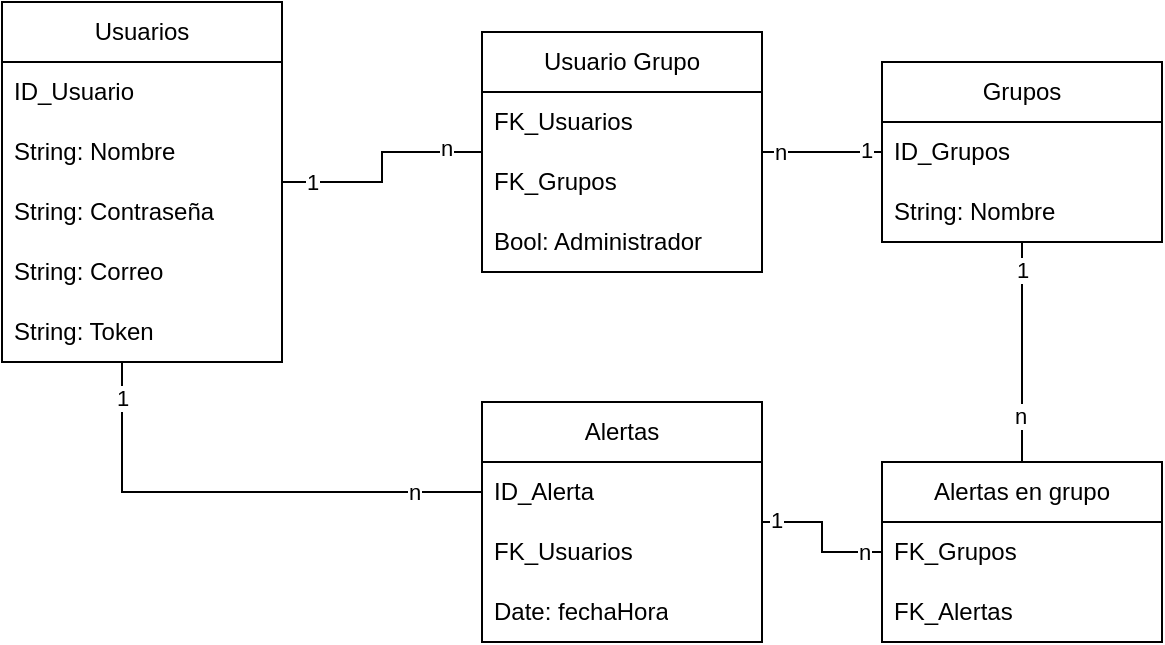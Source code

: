 <mxfile version="21.0.6" type="google"><diagram name="Página-1" id="Y25lQw8NHRn0REXqnHdd"><mxGraphModel grid="1" page="1" gridSize="10" guides="1" tooltips="1" connect="1" arrows="1" fold="1" pageScale="1" pageWidth="827" pageHeight="1169" math="0" shadow="0"><root><mxCell id="0"/><mxCell id="1" parent="0"/><mxCell id="MRik3AuZKn6o_0o_z3u3-26" style="edgeStyle=orthogonalEdgeStyle;rounded=0;orthogonalLoop=1;jettySize=auto;html=1;endArrow=none;endFill=0;" edge="1" parent="1" source="MRik3AuZKn6o_0o_z3u3-1" target="MRik3AuZKn6o_0o_z3u3-5"><mxGeometry relative="1" as="geometry"/></mxCell><mxCell id="MRik3AuZKn6o_0o_z3u3-36" value="1" style="edgeLabel;html=1;align=center;verticalAlign=middle;resizable=0;points=[];" connectable="0" vertex="1" parent="MRik3AuZKn6o_0o_z3u3-26"><mxGeometry x="-0.74" relative="1" as="geometry"><mxPoint as="offset"/></mxGeometry></mxCell><mxCell id="MRik3AuZKn6o_0o_z3u3-37" value="n" style="edgeLabel;html=1;align=center;verticalAlign=middle;resizable=0;points=[];" connectable="0" vertex="1" parent="MRik3AuZKn6o_0o_z3u3-26"><mxGeometry x="0.675" y="2" relative="1" as="geometry"><mxPoint as="offset"/></mxGeometry></mxCell><mxCell id="MRik3AuZKn6o_0o_z3u3-1" value="Usuarios" style="swimlane;fontStyle=0;childLayout=stackLayout;horizontal=1;startSize=30;horizontalStack=0;resizeParent=1;resizeParentMax=0;resizeLast=0;collapsible=1;marginBottom=0;whiteSpace=wrap;html=1;" vertex="1" parent="1"><mxGeometry x="40" y="80" width="140" height="180" as="geometry"/></mxCell><mxCell id="MRik3AuZKn6o_0o_z3u3-29" value="ID_Usuario" style="text;strokeColor=none;fillColor=none;align=left;verticalAlign=middle;spacingLeft=4;spacingRight=4;overflow=hidden;points=[[0,0.5],[1,0.5]];portConstraint=eastwest;rotatable=0;whiteSpace=wrap;html=1;" vertex="1" parent="MRik3AuZKn6o_0o_z3u3-1"><mxGeometry y="30" width="140" height="30" as="geometry"/></mxCell><mxCell id="MRik3AuZKn6o_0o_z3u3-2" value="String: Nombre" style="text;strokeColor=none;fillColor=none;align=left;verticalAlign=middle;spacingLeft=4;spacingRight=4;overflow=hidden;points=[[0,0.5],[1,0.5]];portConstraint=eastwest;rotatable=0;whiteSpace=wrap;html=1;" vertex="1" parent="MRik3AuZKn6o_0o_z3u3-1"><mxGeometry y="60" width="140" height="30" as="geometry"/></mxCell><mxCell id="MRik3AuZKn6o_0o_z3u3-3" value="String: Contraseña" style="text;strokeColor=none;fillColor=none;align=left;verticalAlign=middle;spacingLeft=4;spacingRight=4;overflow=hidden;points=[[0,0.5],[1,0.5]];portConstraint=eastwest;rotatable=0;whiteSpace=wrap;html=1;" vertex="1" parent="MRik3AuZKn6o_0o_z3u3-1"><mxGeometry y="90" width="140" height="30" as="geometry"/></mxCell><mxCell id="MRik3AuZKn6o_0o_z3u3-4" value="String: Correo" style="text;strokeColor=none;fillColor=none;align=left;verticalAlign=middle;spacingLeft=4;spacingRight=4;overflow=hidden;points=[[0,0.5],[1,0.5]];portConstraint=eastwest;rotatable=0;whiteSpace=wrap;html=1;" vertex="1" parent="MRik3AuZKn6o_0o_z3u3-1"><mxGeometry y="120" width="140" height="30" as="geometry"/></mxCell><mxCell id="MRik3AuZKn6o_0o_z3u3-46" value="&lt;div&gt;String: Token&lt;/div&gt;" style="text;strokeColor=none;fillColor=none;align=left;verticalAlign=middle;spacingLeft=4;spacingRight=4;overflow=hidden;points=[[0,0.5],[1,0.5]];portConstraint=eastwest;rotatable=0;whiteSpace=wrap;html=1;" vertex="1" parent="MRik3AuZKn6o_0o_z3u3-1"><mxGeometry y="150" width="140" height="30" as="geometry"/></mxCell><mxCell id="MRik3AuZKn6o_0o_z3u3-27" style="edgeStyle=orthogonalEdgeStyle;rounded=0;orthogonalLoop=1;jettySize=auto;html=1;endArrow=none;endFill=0;" edge="1" parent="1" source="MRik3AuZKn6o_0o_z3u3-5" target="MRik3AuZKn6o_0o_z3u3-9"><mxGeometry relative="1" as="geometry"/></mxCell><mxCell id="MRik3AuZKn6o_0o_z3u3-38" value="n" style="edgeLabel;html=1;align=center;verticalAlign=middle;resizable=0;points=[];" connectable="0" vertex="1" parent="MRik3AuZKn6o_0o_z3u3-27"><mxGeometry x="-0.723" relative="1" as="geometry"><mxPoint as="offset"/></mxGeometry></mxCell><mxCell id="MRik3AuZKn6o_0o_z3u3-39" value="1" style="edgeLabel;html=1;align=center;verticalAlign=middle;resizable=0;points=[];" connectable="0" vertex="1" parent="MRik3AuZKn6o_0o_z3u3-27"><mxGeometry x="0.737" y="1" relative="1" as="geometry"><mxPoint as="offset"/></mxGeometry></mxCell><mxCell id="MRik3AuZKn6o_0o_z3u3-5" value="Usuario Grupo" style="swimlane;fontStyle=0;childLayout=stackLayout;horizontal=1;startSize=30;horizontalStack=0;resizeParent=1;resizeParentMax=0;resizeLast=0;collapsible=1;marginBottom=0;whiteSpace=wrap;html=1;" vertex="1" parent="1"><mxGeometry x="280" y="95" width="140" height="120" as="geometry"/></mxCell><mxCell id="MRik3AuZKn6o_0o_z3u3-6" value="FK_Usuarios" style="text;strokeColor=none;fillColor=none;align=left;verticalAlign=middle;spacingLeft=4;spacingRight=4;overflow=hidden;points=[[0,0.5],[1,0.5]];portConstraint=eastwest;rotatable=0;whiteSpace=wrap;html=1;" vertex="1" parent="MRik3AuZKn6o_0o_z3u3-5"><mxGeometry y="30" width="140" height="30" as="geometry"/></mxCell><mxCell id="MRik3AuZKn6o_0o_z3u3-7" value="FK_Grupos" style="text;strokeColor=none;fillColor=none;align=left;verticalAlign=middle;spacingLeft=4;spacingRight=4;overflow=hidden;points=[[0,0.5],[1,0.5]];portConstraint=eastwest;rotatable=0;whiteSpace=wrap;html=1;" vertex="1" parent="MRik3AuZKn6o_0o_z3u3-5"><mxGeometry y="60" width="140" height="30" as="geometry"/></mxCell><mxCell id="MRik3AuZKn6o_0o_z3u3-25" value="Bool: Administrador" style="text;strokeColor=none;fillColor=none;align=left;verticalAlign=middle;spacingLeft=4;spacingRight=4;overflow=hidden;points=[[0,0.5],[1,0.5]];portConstraint=eastwest;rotatable=0;whiteSpace=wrap;html=1;" vertex="1" parent="MRik3AuZKn6o_0o_z3u3-5"><mxGeometry y="90" width="140" height="30" as="geometry"/></mxCell><mxCell id="MRik3AuZKn6o_0o_z3u3-30" style="edgeStyle=orthogonalEdgeStyle;rounded=0;orthogonalLoop=1;jettySize=auto;html=1;endArrow=none;endFill=0;" edge="1" parent="1" source="MRik3AuZKn6o_0o_z3u3-9" target="MRik3AuZKn6o_0o_z3u3-21"><mxGeometry relative="1" as="geometry"/></mxCell><mxCell id="MRik3AuZKn6o_0o_z3u3-40" value="1" style="edgeLabel;html=1;align=center;verticalAlign=middle;resizable=0;points=[];" connectable="0" vertex="1" parent="MRik3AuZKn6o_0o_z3u3-30"><mxGeometry x="-0.753" relative="1" as="geometry"><mxPoint as="offset"/></mxGeometry></mxCell><mxCell id="MRik3AuZKn6o_0o_z3u3-41" value="n" style="edgeLabel;html=1;align=center;verticalAlign=middle;resizable=0;points=[];" connectable="0" vertex="1" parent="MRik3AuZKn6o_0o_z3u3-30"><mxGeometry x="0.583" y="-1" relative="1" as="geometry"><mxPoint as="offset"/></mxGeometry></mxCell><mxCell id="MRik3AuZKn6o_0o_z3u3-9" value="Grupos" style="swimlane;fontStyle=0;childLayout=stackLayout;horizontal=1;startSize=30;horizontalStack=0;resizeParent=1;resizeParentMax=0;resizeLast=0;collapsible=1;marginBottom=0;whiteSpace=wrap;html=1;" vertex="1" parent="1"><mxGeometry x="480" y="110" width="140" height="90" as="geometry"/></mxCell><mxCell id="MRik3AuZKn6o_0o_z3u3-10" value="ID_Grupos" style="text;strokeColor=none;fillColor=none;align=left;verticalAlign=middle;spacingLeft=4;spacingRight=4;overflow=hidden;points=[[0,0.5],[1,0.5]];portConstraint=eastwest;rotatable=0;whiteSpace=wrap;html=1;" vertex="1" parent="MRik3AuZKn6o_0o_z3u3-9"><mxGeometry y="30" width="140" height="30" as="geometry"/></mxCell><mxCell id="MRik3AuZKn6o_0o_z3u3-28" value="String: Nombre" style="text;strokeColor=none;fillColor=none;align=left;verticalAlign=middle;spacingLeft=4;spacingRight=4;overflow=hidden;points=[[0,0.5],[1,0.5]];portConstraint=eastwest;rotatable=0;whiteSpace=wrap;html=1;" vertex="1" parent="MRik3AuZKn6o_0o_z3u3-9"><mxGeometry y="60" width="140" height="30" as="geometry"/></mxCell><mxCell id="MRik3AuZKn6o_0o_z3u3-33" style="edgeStyle=orthogonalEdgeStyle;rounded=0;orthogonalLoop=1;jettySize=auto;html=1;endArrow=none;endFill=0;" edge="1" parent="1" source="MRik3AuZKn6o_0o_z3u3-1" target="MRik3AuZKn6o_0o_z3u3-17"><mxGeometry relative="1" as="geometry"><mxPoint x="180" y="325" as="sourcePoint"/><Array as="points"><mxPoint x="100" y="325"/></Array></mxGeometry></mxCell><mxCell id="MRik3AuZKn6o_0o_z3u3-44" value="1" style="edgeLabel;html=1;align=center;verticalAlign=middle;resizable=0;points=[];" connectable="0" vertex="1" parent="MRik3AuZKn6o_0o_z3u3-33"><mxGeometry x="-0.856" relative="1" as="geometry"><mxPoint as="offset"/></mxGeometry></mxCell><mxCell id="MRik3AuZKn6o_0o_z3u3-45" value="n" style="edgeLabel;html=1;align=center;verticalAlign=middle;resizable=0;points=[];" connectable="0" vertex="1" parent="MRik3AuZKn6o_0o_z3u3-33"><mxGeometry x="0.723" relative="1" as="geometry"><mxPoint as="offset"/></mxGeometry></mxCell><mxCell id="MRik3AuZKn6o_0o_z3u3-17" value="Alertas" style="swimlane;fontStyle=0;childLayout=stackLayout;horizontal=1;startSize=30;horizontalStack=0;resizeParent=1;resizeParentMax=0;resizeLast=0;collapsible=1;marginBottom=0;whiteSpace=wrap;html=1;" vertex="1" parent="1"><mxGeometry x="280" y="280" width="140" height="120" as="geometry"/></mxCell><mxCell id="MRik3AuZKn6o_0o_z3u3-18" value="ID_Alerta" style="text;strokeColor=none;fillColor=none;align=left;verticalAlign=middle;spacingLeft=4;spacingRight=4;overflow=hidden;points=[[0,0.5],[1,0.5]];portConstraint=eastwest;rotatable=0;whiteSpace=wrap;html=1;" vertex="1" parent="MRik3AuZKn6o_0o_z3u3-17"><mxGeometry y="30" width="140" height="30" as="geometry"/></mxCell><mxCell id="MRik3AuZKn6o_0o_z3u3-34" value="FK_Usuarios" style="text;strokeColor=none;fillColor=none;align=left;verticalAlign=middle;spacingLeft=4;spacingRight=4;overflow=hidden;points=[[0,0.5],[1,0.5]];portConstraint=eastwest;rotatable=0;whiteSpace=wrap;html=1;" vertex="1" parent="MRik3AuZKn6o_0o_z3u3-17"><mxGeometry y="60" width="140" height="30" as="geometry"/></mxCell><mxCell id="MRik3AuZKn6o_0o_z3u3-35" value="Date: fechaHora" style="text;strokeColor=none;fillColor=none;align=left;verticalAlign=middle;spacingLeft=4;spacingRight=4;overflow=hidden;points=[[0,0.5],[1,0.5]];portConstraint=eastwest;rotatable=0;whiteSpace=wrap;html=1;" vertex="1" parent="MRik3AuZKn6o_0o_z3u3-17"><mxGeometry y="90" width="140" height="30" as="geometry"/></mxCell><mxCell id="MRik3AuZKn6o_0o_z3u3-31" style="edgeStyle=orthogonalEdgeStyle;rounded=0;orthogonalLoop=1;jettySize=auto;html=1;endArrow=none;endFill=0;" edge="1" parent="1" source="MRik3AuZKn6o_0o_z3u3-21" target="MRik3AuZKn6o_0o_z3u3-17"><mxGeometry relative="1" as="geometry"/></mxCell><mxCell id="MRik3AuZKn6o_0o_z3u3-42" value="n" style="edgeLabel;html=1;align=center;verticalAlign=middle;resizable=0;points=[];" connectable="0" vertex="1" parent="MRik3AuZKn6o_0o_z3u3-31"><mxGeometry x="-0.761" relative="1" as="geometry"><mxPoint as="offset"/></mxGeometry></mxCell><mxCell id="MRik3AuZKn6o_0o_z3u3-43" value="1" style="edgeLabel;html=1;align=center;verticalAlign=middle;resizable=0;points=[];" connectable="0" vertex="1" parent="MRik3AuZKn6o_0o_z3u3-31"><mxGeometry x="0.807" y="-1" relative="1" as="geometry"><mxPoint as="offset"/></mxGeometry></mxCell><mxCell id="MRik3AuZKn6o_0o_z3u3-21" value="Alertas en grupo" style="swimlane;fontStyle=0;childLayout=stackLayout;horizontal=1;startSize=30;horizontalStack=0;resizeParent=1;resizeParentMax=0;resizeLast=0;collapsible=1;marginBottom=0;whiteSpace=wrap;html=1;" vertex="1" parent="1"><mxGeometry x="480" y="310" width="140" height="90" as="geometry"/></mxCell><mxCell id="MRik3AuZKn6o_0o_z3u3-22" value="FK_Grupos" style="text;strokeColor=none;fillColor=none;align=left;verticalAlign=middle;spacingLeft=4;spacingRight=4;overflow=hidden;points=[[0,0.5],[1,0.5]];portConstraint=eastwest;rotatable=0;whiteSpace=wrap;html=1;" vertex="1" parent="MRik3AuZKn6o_0o_z3u3-21"><mxGeometry y="30" width="140" height="30" as="geometry"/></mxCell><mxCell id="MRik3AuZKn6o_0o_z3u3-23" value="FK_Alertas" style="text;strokeColor=none;fillColor=none;align=left;verticalAlign=middle;spacingLeft=4;spacingRight=4;overflow=hidden;points=[[0,0.5],[1,0.5]];portConstraint=eastwest;rotatable=0;whiteSpace=wrap;html=1;" vertex="1" parent="MRik3AuZKn6o_0o_z3u3-21"><mxGeometry y="60" width="140" height="30" as="geometry"/></mxCell></root></mxGraphModel></diagram></mxfile>